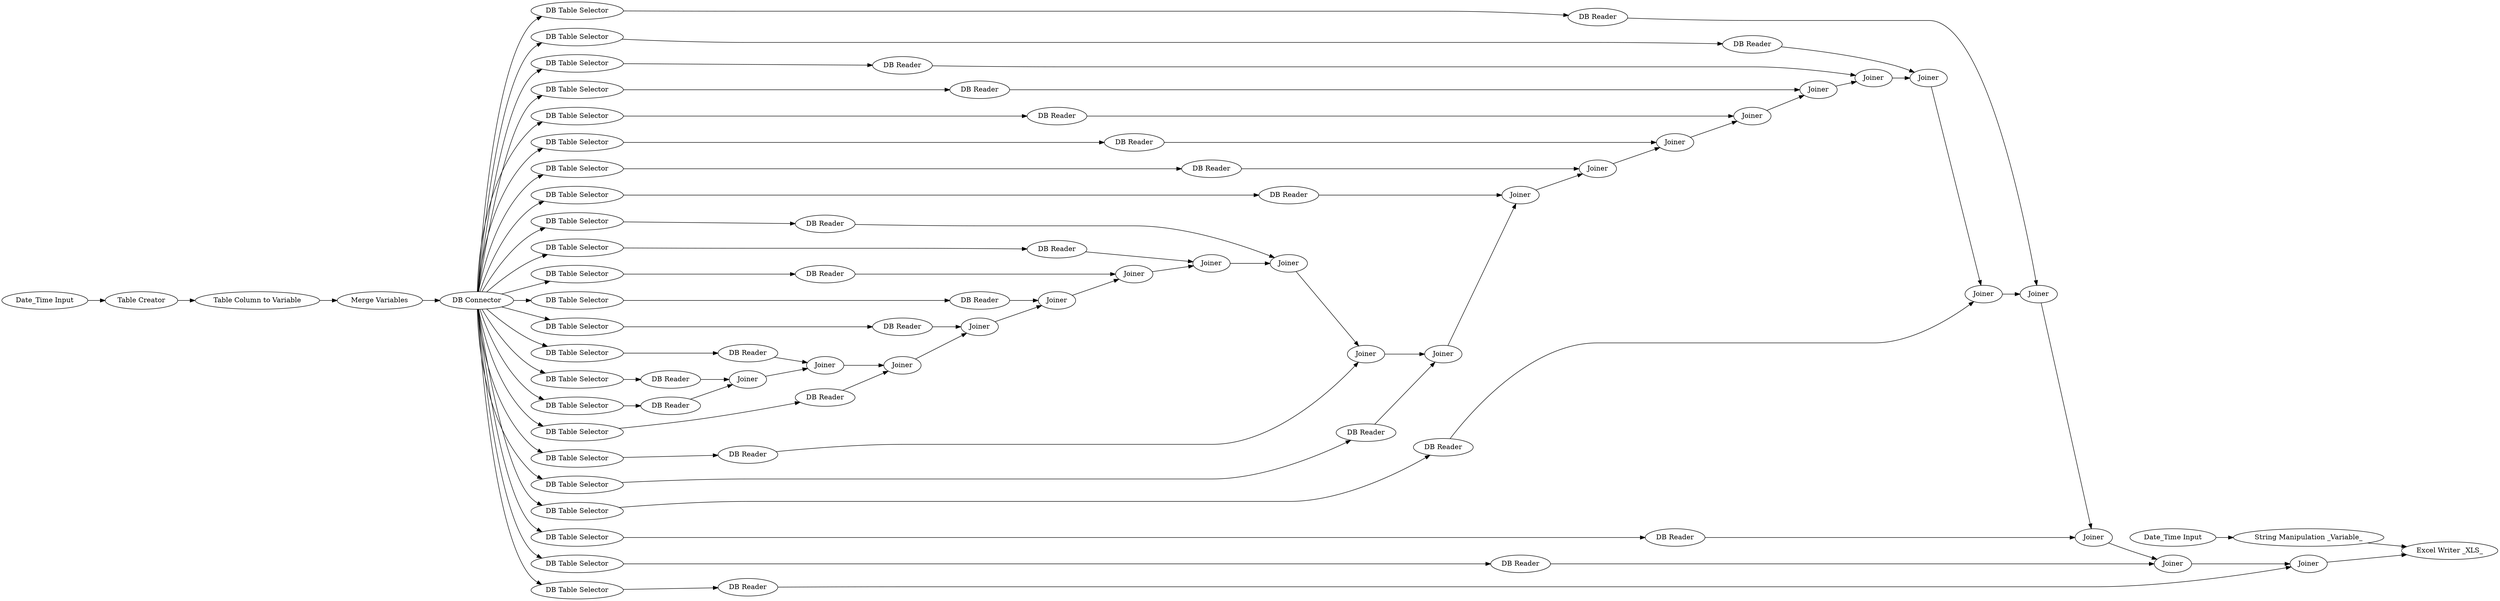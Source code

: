 digraph {
	"6329870515924515316_323" [label=Joiner]
	"6329870515924515316_1113" [label="DB Reader"]
	"6329870515924515316_1056" [label="Table Column to Variable"]
	"6329870515924515316_1120" [label="DB Reader"]
	"6329870515924515316_327" [label=Joiner]
	"6329870515924515316_300" [label=Joiner]
	"6329870515924515316_1080" [label="Date_Time Input"]
	"6329870515924515316_299" [label=Joiner]
	"6329870515924515316_1100" [label="DB Table Selector"]
	"6329870515924515316_1084" [label="DB Table Selector"]
	"6329870515924515316_322" [label=Joiner]
	"6329870515924515316_1088" [label="DB Table Selector"]
	"6329870515924515316_1086" [label="DB Table Selector"]
	"6329870515924515316_301" [label=Joiner]
	"6329870515924515316_1108" [label="DB Reader"]
	"6329870515924515316_281" [label=Joiner]
	"6329870515924515316_1087" [label="DB Table Selector"]
	"6329870515924515316_1095" [label="DB Table Selector"]
	"6329870515924515316_1126" [label="DB Reader"]
	"6329870515924515316_326" [label=Joiner]
	"6329870515924515316_1099" [label="DB Table Selector"]
	"6329870515924515316_321" [label=Joiner]
	"6329870515924515316_1082" [label="DB Table Selector"]
	"6329870515924515316_279" [label=Joiner]
	"6329870515924515316_1083" [label="DB Table Selector"]
	"6329870515924515316_1070" [label="Table Creator"]
	"6329870515924515316_1110" [label="DB Reader"]
	"6329870515924515316_1089" [label="DB Table Selector"]
	"6329870515924515316_1079" [label="Merge Variables"]
	"6329870515924515316_1101" [label="DB Table Selector"]
	"6329870515924515316_1102" [label="DB Table Selector"]
	"6329870515924515316_1081" [label="DB Table Selector"]
	"6329870515924515316_324" [label=Joiner]
	"6329870515924515316_276" [label="Date_Time Input"]
	"6329870515924515316_128" [label=Joiner]
	"6329870515924515316_1112" [label="DB Reader"]
	"6329870515924515316_1125" [label="DB Reader"]
	"6329870515924515316_282" [label=Joiner]
	"6329870515924515316_277" [label=Joiner]
	"6329870515924515316_1106" [label="DB Reader"]
	"6329870515924515316_1117" [label="DB Reader"]
	"6329870515924515316_280" [label=Joiner]
	"6329870515924515316_1115" [label="DB Reader"]
	"6329870515924515316_303" [label=Joiner]
	"6329870515924515316_1121" [label="DB Reader"]
	"6329870515924515316_1091" [label="DB Table Selector"]
	"6329870515924515316_1119" [label="DB Reader"]
	"6329870515924515316_302" [label=Joiner]
	"6329870515924515316_1123" [label="DB Reader"]
	"6329870515924515316_1085" [label="DB Table Selector"]
	"6329870515924515316_1124" [label="DB Reader"]
	"6329870515924515316_1127" [label="DB Connector"]
	"6329870515924515316_325" [label=Joiner]
	"6329870515924515316_329" [label="Excel Writer _XLS_"]
	"6329870515924515316_304" [label=Joiner]
	"6329870515924515316_1107" [label="DB Reader"]
	"6329870515924515316_1111" [label="DB Reader"]
	"6329870515924515316_1092" [label="DB Table Selector"]
	"6329870515924515316_1090" [label="DB Table Selector"]
	"6329870515924515316_1093" [label="DB Table Selector"]
	"6329870515924515316_328" [label=Joiner]
	"6329870515924515316_1114" [label="DB Reader"]
	"6329870515924515316_1116" [label="DB Reader"]
	"6329870515924515316_1096" [label="DB Table Selector"]
	"6329870515924515316_278" [label=Joiner]
	"6329870515924515316_1105" [label="DB Reader"]
	"6329870515924515316_1118" [label="DB Reader"]
	"6329870515924515316_1094" [label="DB Table Selector"]
	"6329870515924515316_1097" [label="DB Table Selector"]
	"6329870515924515316_287" [label="String Manipulation _Variable_"]
	"6329870515924515316_1098" [label="DB Table Selector"]
	"6329870515924515316_1122" [label="DB Reader"]
	"6329870515924515316_1104" [label="DB Reader"]
	"6329870515924515316_1103" [label="DB Table Selector"]
	"6329870515924515316_1109" [label="DB Reader"]
	"6329870515924515316_285" [label=Joiner]
	"6329870515924515316_1127" -> "6329870515924515316_1102"
	"6329870515924515316_1121" -> "6329870515924515316_323"
	"6329870515924515316_1117" -> "6329870515924515316_303"
	"6329870515924515316_1105" -> "6329870515924515316_128"
	"6329870515924515316_287" -> "6329870515924515316_329"
	"6329870515924515316_304" -> "6329870515924515316_321"
	"6329870515924515316_299" -> "6329870515924515316_300"
	"6329870515924515316_327" -> "6329870515924515316_328"
	"6329870515924515316_1124" -> "6329870515924515316_304"
	"6329870515924515316_1087" -> "6329870515924515316_1110"
	"6329870515924515316_1107" -> "6329870515924515316_328"
	"6329870515924515316_1116" -> "6329870515924515316_322"
	"6329870515924515316_1086" -> "6329870515924515316_1109"
	"6329870515924515316_1091" -> "6329870515924515316_1114"
	"6329870515924515316_128" -> "6329870515924515316_277"
	"6329870515924515316_328" -> "6329870515924515316_329"
	"6329870515924515316_1127" -> "6329870515924515316_1082"
	"6329870515924515316_326" -> "6329870515924515316_327"
	"6329870515924515316_282" -> "6329870515924515316_285"
	"6329870515924515316_1088" -> "6329870515924515316_1111"
	"6329870515924515316_1079" -> "6329870515924515316_1127"
	"6329870515924515316_1097" -> "6329870515924515316_1120"
	"6329870515924515316_321" -> "6329870515924515316_322"
	"6329870515924515316_1115" -> "6329870515924515316_302"
	"6329870515924515316_1127" -> "6329870515924515316_1096"
	"6329870515924515316_1118" -> "6329870515924515316_321"
	"6329870515924515316_1110" -> "6329870515924515316_324"
	"6329870515924515316_323" -> "6329870515924515316_324"
	"6329870515924515316_1127" -> "6329870515924515316_1084"
	"6329870515924515316_281" -> "6329870515924515316_282"
	"6329870515924515316_1106" -> "6329870515924515316_327"
	"6329870515924515316_1096" -> "6329870515924515316_1119"
	"6329870515924515316_301" -> "6329870515924515316_302"
	"6329870515924515316_1127" -> "6329870515924515316_1092"
	"6329870515924515316_1127" -> "6329870515924515316_1101"
	"6329870515924515316_1127" -> "6329870515924515316_1088"
	"6329870515924515316_1070" -> "6329870515924515316_1056"
	"6329870515924515316_1127" -> "6329870515924515316_1100"
	"6329870515924515316_1084" -> "6329870515924515316_1107"
	"6329870515924515316_1111" -> "6329870515924515316_301"
	"6329870515924515316_1119" -> "6329870515924515316_278"
	"6329870515924515316_1127" -> "6329870515924515316_1086"
	"6329870515924515316_324" -> "6329870515924515316_325"
	"6329870515924515316_279" -> "6329870515924515316_280"
	"6329870515924515316_1102" -> "6329870515924515316_1125"
	"6329870515924515316_278" -> "6329870515924515316_279"
	"6329870515924515316_276" -> "6329870515924515316_287"
	"6329870515924515316_1082" -> "6329870515924515316_1105"
	"6329870515924515316_1127" -> "6329870515924515316_1097"
	"6329870515924515316_1092" -> "6329870515924515316_1115"
	"6329870515924515316_325" -> "6329870515924515316_326"
	"6329870515924515316_1094" -> "6329870515924515316_1117"
	"6329870515924515316_1112" -> "6329870515924515316_325"
	"6329870515924515316_1127" -> "6329870515924515316_1093"
	"6329870515924515316_1081" -> "6329870515924515316_1104"
	"6329870515924515316_280" -> "6329870515924515316_281"
	"6329870515924515316_1095" -> "6329870515924515316_1118"
	"6329870515924515316_1127" -> "6329870515924515316_1094"
	"6329870515924515316_277" -> "6329870515924515316_278"
	"6329870515924515316_1100" -> "6329870515924515316_1123"
	"6329870515924515316_1114" -> "6329870515924515316_326"
	"6329870515924515316_1127" -> "6329870515924515316_1085"
	"6329870515924515316_1101" -> "6329870515924515316_1124"
	"6329870515924515316_1113" -> "6329870515924515316_279"
	"6329870515924515316_322" -> "6329870515924515316_323"
	"6329870515924515316_1120" -> "6329870515924515316_281"
	"6329870515924515316_285" -> "6329870515924515316_299"
	"6329870515924515316_1127" -> "6329870515924515316_1087"
	"6329870515924515316_1090" -> "6329870515924515316_1113"
	"6329870515924515316_1080" -> "6329870515924515316_1070"
	"6329870515924515316_1127" -> "6329870515924515316_1091"
	"6329870515924515316_1125" -> "6329870515924515316_277"
	"6329870515924515316_1127" -> "6329870515924515316_1090"
	"6329870515924515316_1093" -> "6329870515924515316_1116"
	"6329870515924515316_1127" -> "6329870515924515316_1095"
	"6329870515924515316_1103" -> "6329870515924515316_1126"
	"6329870515924515316_1126" -> "6329870515924515316_282"
	"6329870515924515316_1127" -> "6329870515924515316_1098"
	"6329870515924515316_1089" -> "6329870515924515316_1112"
	"6329870515924515316_1122" -> "6329870515924515316_299"
	"6329870515924515316_1127" -> "6329870515924515316_1081"
	"6329870515924515316_1127" -> "6329870515924515316_1089"
	"6329870515924515316_1127" -> "6329870515924515316_1103"
	"6329870515924515316_1083" -> "6329870515924515316_1106"
	"6329870515924515316_1056" -> "6329870515924515316_1079"
	"6329870515924515316_1109" -> "6329870515924515316_280"
	"6329870515924515316_300" -> "6329870515924515316_301"
	"6329870515924515316_1099" -> "6329870515924515316_1122"
	"6329870515924515316_1098" -> "6329870515924515316_1121"
	"6329870515924515316_302" -> "6329870515924515316_303"
	"6329870515924515316_1127" -> "6329870515924515316_1099"
	"6329870515924515316_1104" -> "6329870515924515316_128"
	"6329870515924515316_1108" -> "6329870515924515316_300"
	"6329870515924515316_1127" -> "6329870515924515316_1083"
	"6329870515924515316_303" -> "6329870515924515316_304"
	"6329870515924515316_1123" -> "6329870515924515316_285"
	"6329870515924515316_1085" -> "6329870515924515316_1108"
	rankdir=LR
}
